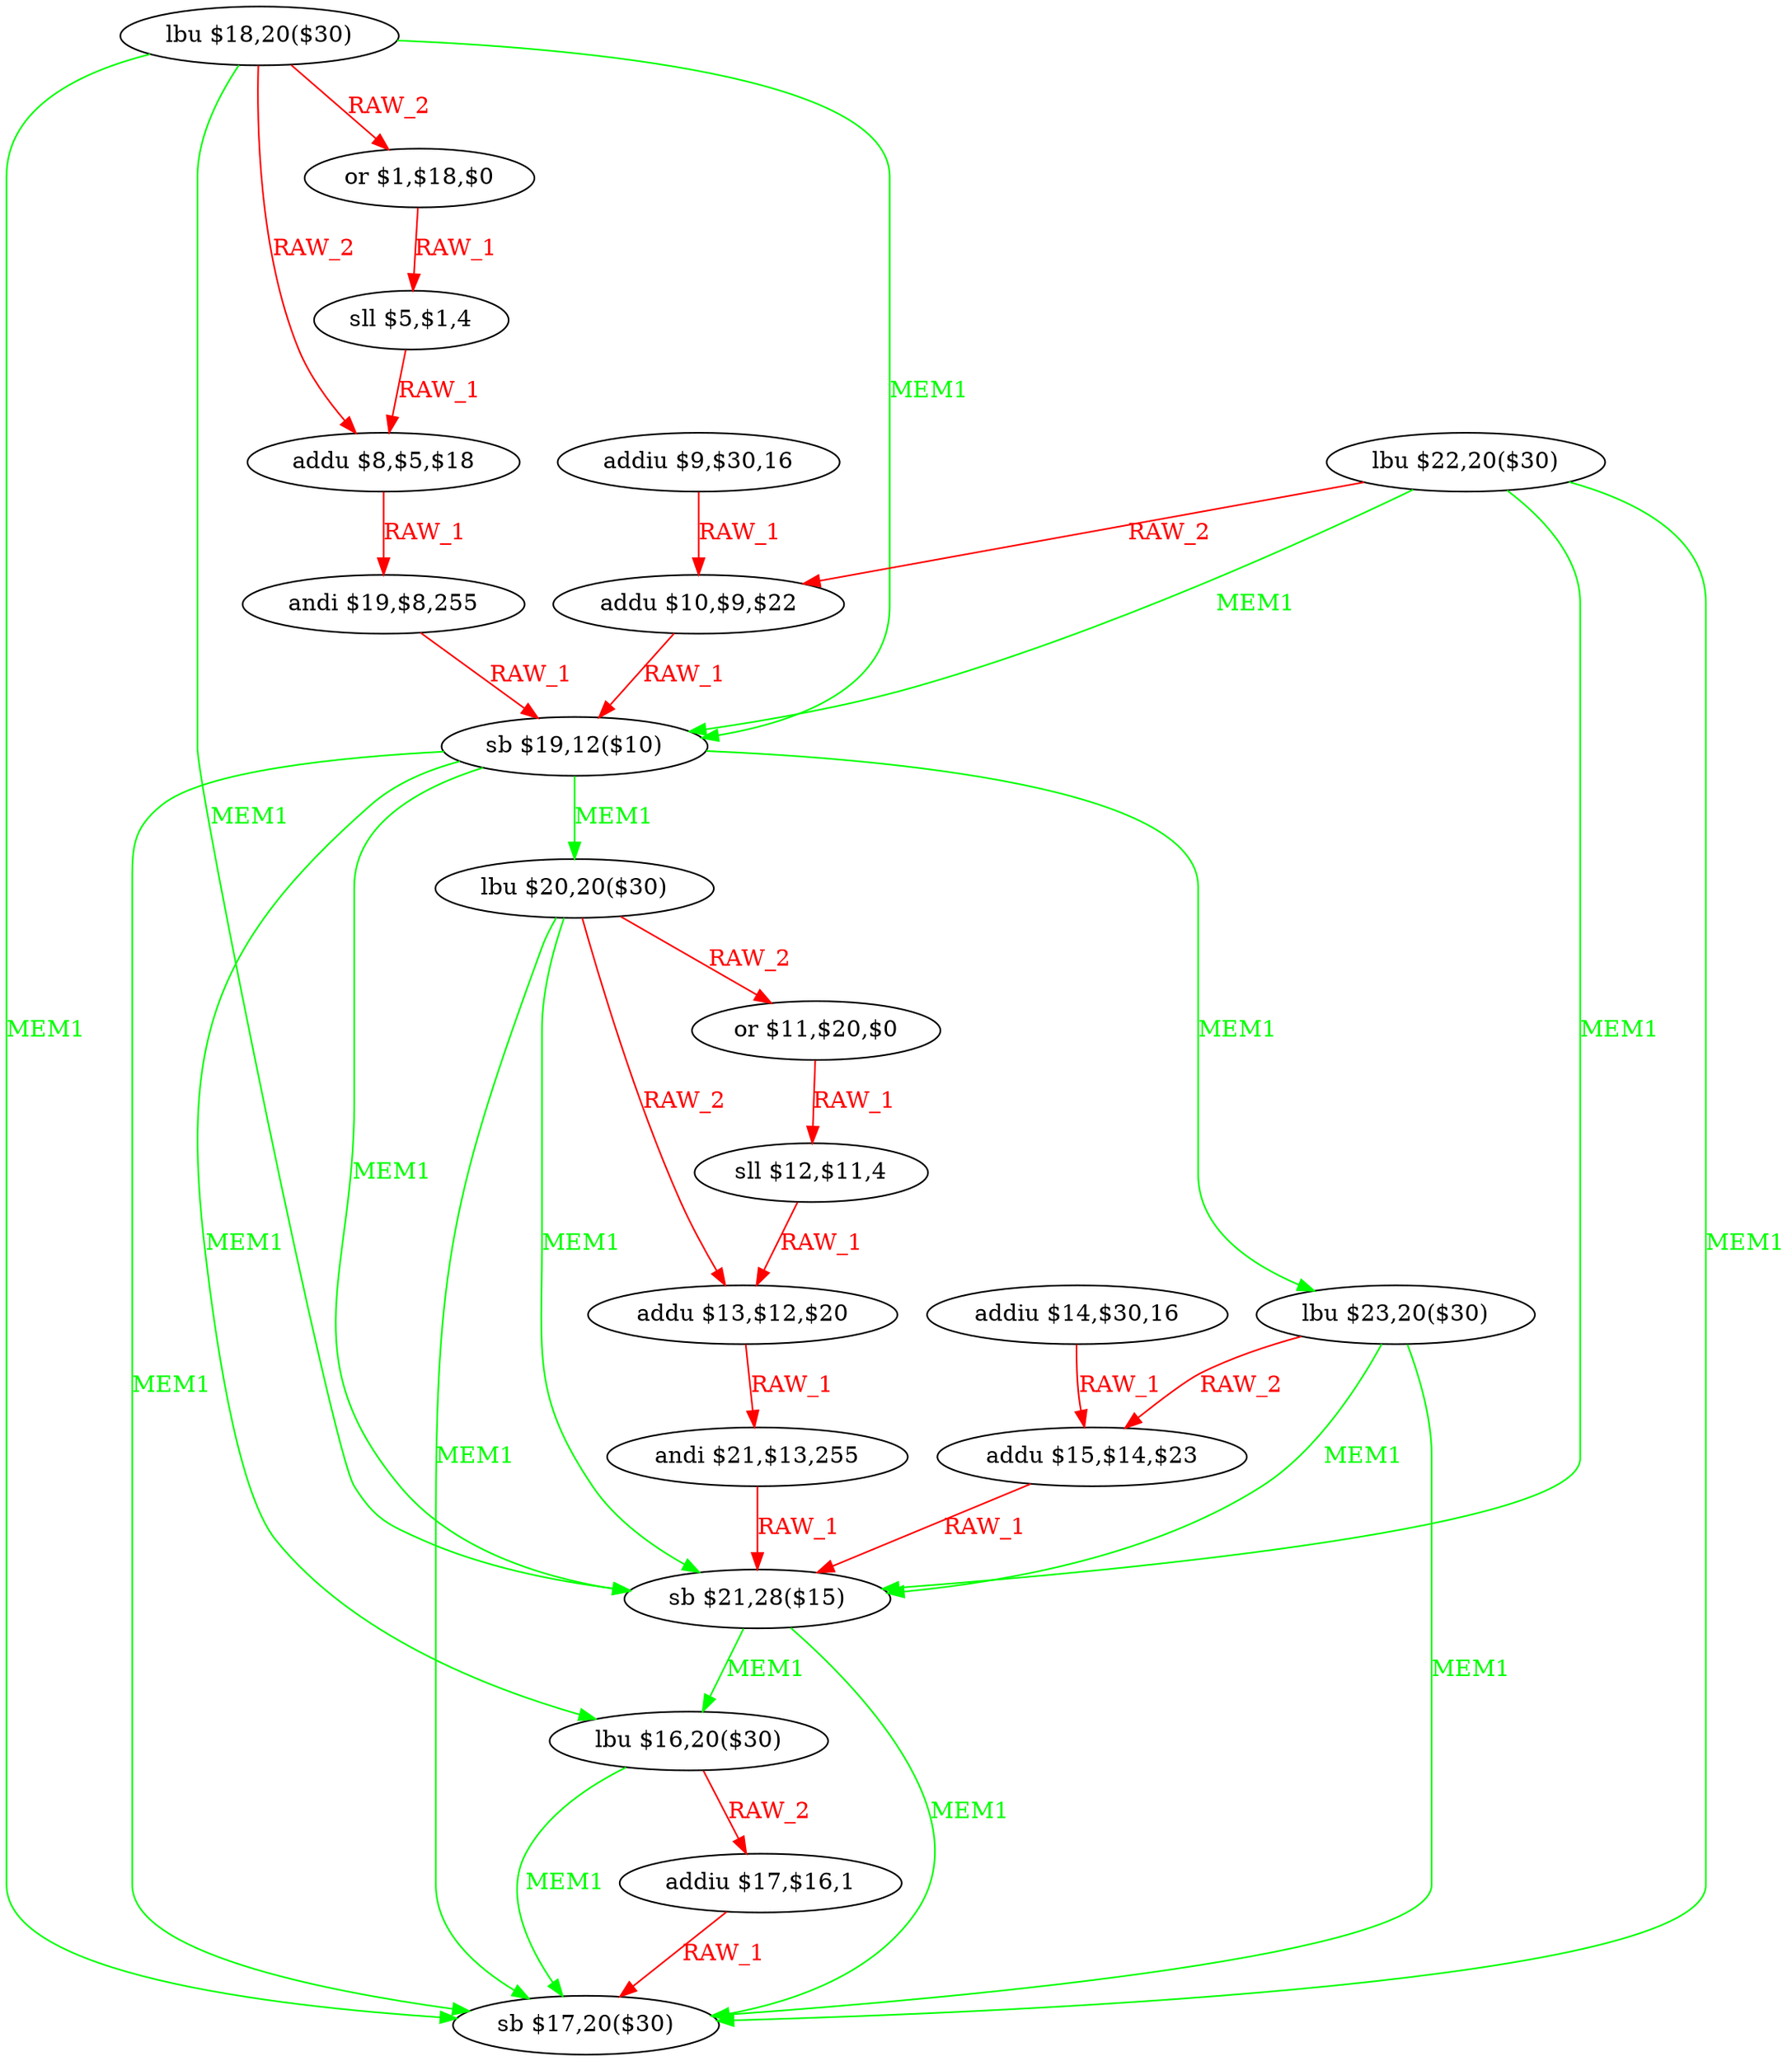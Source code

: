 digraph G1 {
node [shape = ellipse];
i0 [label = "lbu $18,20($30)"] ;
i0 ->  i2 [color = red, fontcolor = red, label= "RAW_2"];
i0 ->  i4 [color = red, fontcolor = red, label= "RAW_2"];
i0 ->  i8 [color = green, fontcolor = green, label= "MEM1"];
i0 ->  i17 [color = green, fontcolor = green, label= "MEM1"];
i0 ->  i20 [color = green, fontcolor = green, label= "MEM1"];
i2 [label = "or $1,$18,$0"] ;
i2 ->  i3 [color = red, fontcolor = red, label= "RAW_1"];
i3 [label = "sll $5,$1,4"] ;
i3 ->  i4 [color = red, fontcolor = red, label= "RAW_1"];
i4 [label = "addu $8,$5,$18"] ;
i4 ->  i5 [color = red, fontcolor = red, label= "RAW_1"];
i5 [label = "andi $19,$8,255"] ;
i5 ->  i8 [color = red, fontcolor = red, label= "RAW_1"];
i8 [label = "sb $19,12($10)"] ;
i8 ->  i9 [color = green, fontcolor = green, label= "MEM1"];
i8 ->  i10 [color = green, fontcolor = green, label= "MEM1"];
i8 ->  i17 [color = green, fontcolor = green, label= "MEM1"];
i8 ->  i18 [color = green, fontcolor = green, label= "MEM1"];
i8 ->  i20 [color = green, fontcolor = green, label= "MEM1"];
i9 [label = "lbu $20,20($30)"] ;
i9 ->  i11 [color = red, fontcolor = red, label= "RAW_2"];
i9 ->  i13 [color = red, fontcolor = red, label= "RAW_2"];
i9 ->  i17 [color = green, fontcolor = green, label= "MEM1"];
i9 ->  i20 [color = green, fontcolor = green, label= "MEM1"];
i11 [label = "or $11,$20,$0"] ;
i11 ->  i12 [color = red, fontcolor = red, label= "RAW_1"];
i12 [label = "sll $12,$11,4"] ;
i12 ->  i13 [color = red, fontcolor = red, label= "RAW_1"];
i13 [label = "addu $13,$12,$20"] ;
i13 ->  i14 [color = red, fontcolor = red, label= "RAW_1"];
i14 [label = "andi $21,$13,255"] ;
i14 ->  i17 [color = red, fontcolor = red, label= "RAW_1"];
i17 [label = "sb $21,28($15)"] ;
i17 ->  i18 [color = green, fontcolor = green, label= "MEM1"];
i17 ->  i20 [color = green, fontcolor = green, label= "MEM1"];
i18 [label = "lbu $16,20($30)"] ;
i18 ->  i19 [color = red, fontcolor = red, label= "RAW_2"];
i18 ->  i20 [color = green, fontcolor = green, label= "MEM1"];
i19 [label = "addiu $17,$16,1"] ;
i19 ->  i20 [color = red, fontcolor = red, label= "RAW_1"];
i20 [label = "sb $17,20($30)"] ;
i10 [label = "lbu $23,20($30)"] ;
i10 ->  i16 [color = red, fontcolor = red, label= "RAW_2"];
i10 ->  i17 [color = green, fontcolor = green, label= "MEM1"];
i10 ->  i20 [color = green, fontcolor = green, label= "MEM1"];
i16 [label = "addu $15,$14,$23"] ;
i16 ->  i17 [color = red, fontcolor = red, label= "RAW_1"];
i1 [label = "lbu $22,20($30)"] ;
i1 ->  i7 [color = red, fontcolor = red, label= "RAW_2"];
i1 ->  i8 [color = green, fontcolor = green, label= "MEM1"];
i1 ->  i17 [color = green, fontcolor = green, label= "MEM1"];
i1 ->  i20 [color = green, fontcolor = green, label= "MEM1"];
i7 [label = "addu $10,$9,$22"] ;
i7 ->  i8 [color = red, fontcolor = red, label= "RAW_1"];
i6 [label = "addiu $9,$30,16"] ;
i6 ->  i7 [color = red, fontcolor = red, label= "RAW_1"];
i15 [label = "addiu $14,$30,16"] ;
i15 ->  i16 [color = red, fontcolor = red, label= "RAW_1"];
}
